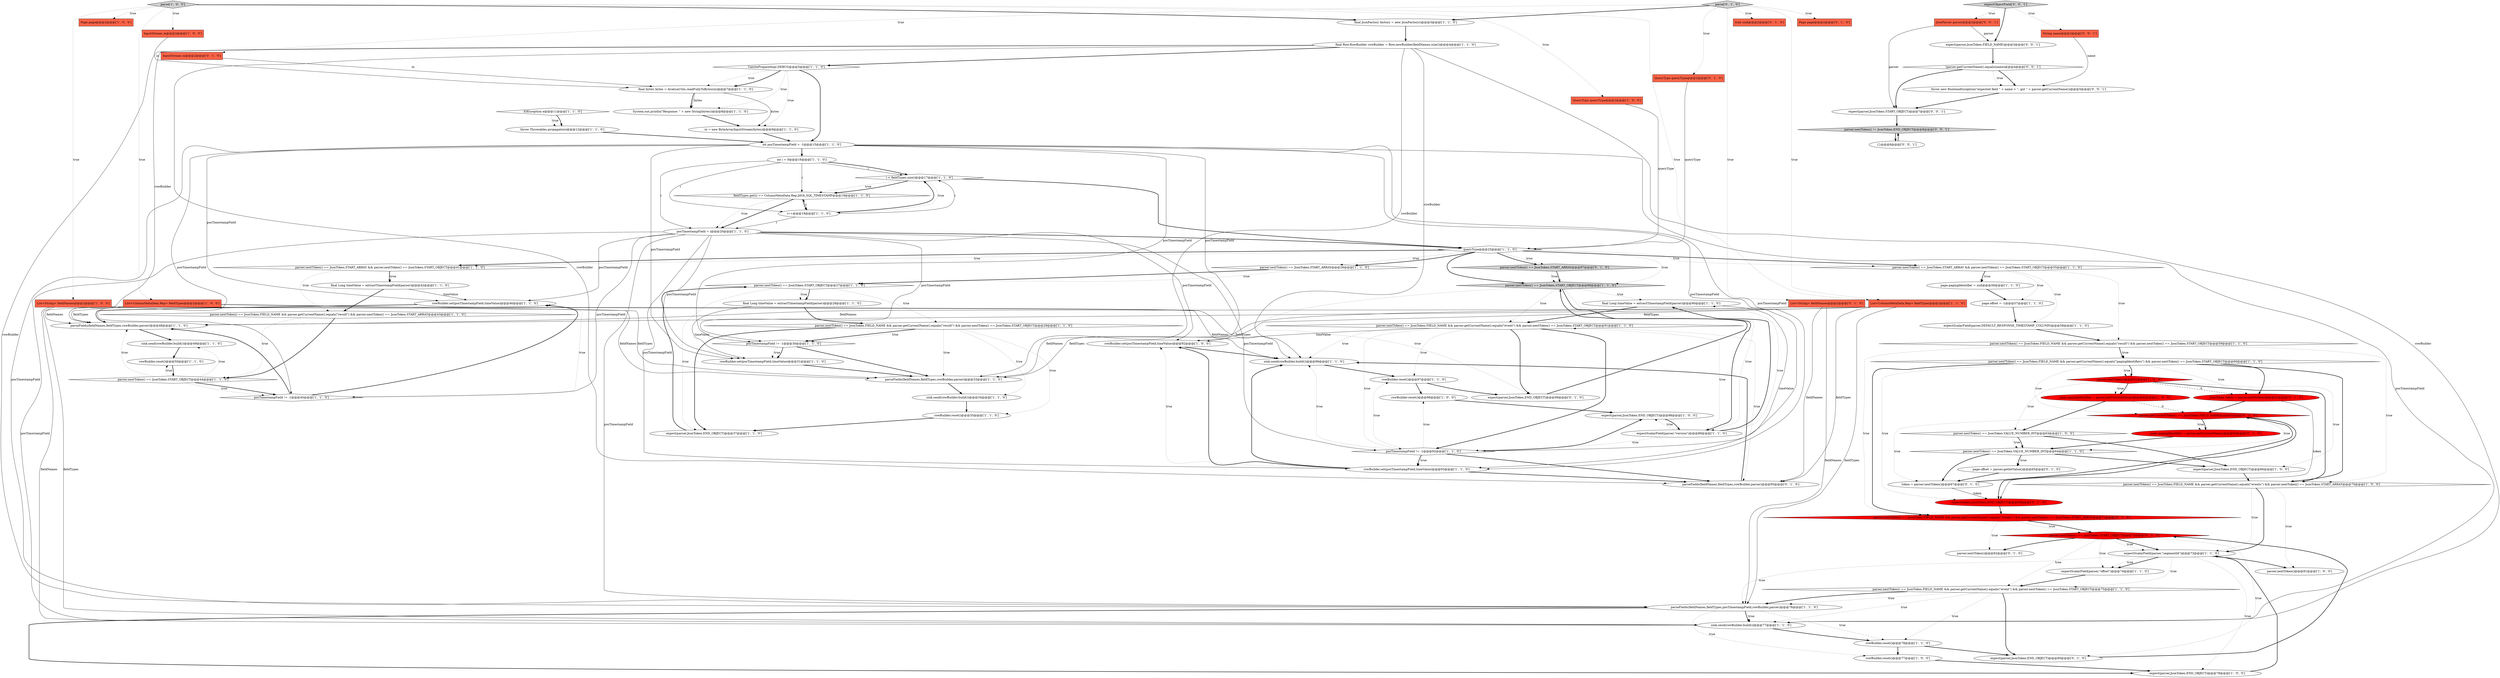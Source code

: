 digraph {
49 [style = filled, label = "i < fieldTypes.size()@@@17@@@['1', '1', '0']", fillcolor = white, shape = diamond image = "AAA0AAABBB1BBB"];
11 [style = filled, label = "InputStream in@@@2@@@['1', '0', '0']", fillcolor = tomato, shape = box image = "AAA0AAABBB1BBB"];
27 [style = filled, label = "expect(parser,JsonToken.END_OBJECT)@@@98@@@['1', '0', '0']", fillcolor = white, shape = ellipse image = "AAA0AAABBB1BBB"];
82 [style = filled, label = "page.pagingIdentifier = parser.getCurrentName()@@@63@@@['0', '1', '0']", fillcolor = red, shape = ellipse image = "AAA1AAABBB2BBB"];
24 [style = filled, label = "parse['1', '0', '0']", fillcolor = lightgray, shape = diamond image = "AAA0AAABBB1BBB"];
37 [style = filled, label = "page.pagingIdentifier = null@@@56@@@['1', '1', '0']", fillcolor = white, shape = ellipse image = "AAA0AAABBB1BBB"];
94 [style = filled, label = "String name@@@2@@@['0', '0', '1']", fillcolor = tomato, shape = box image = "AAA0AAABBB3BBB"];
33 [style = filled, label = "rowBuilder.set(posTimestampField,timeValue)@@@92@@@['1', '0', '0']", fillcolor = white, shape = ellipse image = "AAA0AAABBB1BBB"];
43 [style = filled, label = "final byte(( bytes = AvaticaUtils.readFullyToBytes(in)@@@7@@@['1', '1', '0']", fillcolor = white, shape = ellipse image = "AAA0AAABBB1BBB"];
26 [style = filled, label = "parser.nextToken() == JsonToken.VALUE_NUMBER_INT@@@63@@@['1', '0', '0']", fillcolor = white, shape = diamond image = "AAA0AAABBB1BBB"];
52 [style = filled, label = "rowBuilder.reset()@@@77@@@['1', '0', '0']", fillcolor = white, shape = ellipse image = "AAA0AAABBB1BBB"];
97 [style = filled, label = "parser.nextToken() != JsonToken.END_OBJECT@@@8@@@['0', '0', '1']", fillcolor = lightgray, shape = diamond image = "AAA0AAABBB3BBB"];
78 [style = filled, label = "JsonToken token = parser.nextToken()@@@61@@@['0', '1', '0']", fillcolor = red, shape = ellipse image = "AAA1AAABBB2BBB"];
13 [style = filled, label = "rowBuilder.reset()@@@78@@@['1', '1', '0']", fillcolor = white, shape = ellipse image = "AAA0AAABBB1BBB"];
41 [style = filled, label = "parser.nextToken() == JsonToken.VALUE_NUMBER_INT@@@64@@@['1', '1', '0']", fillcolor = white, shape = diamond image = "AAA0AAABBB1BBB"];
66 [style = filled, label = "sink.send(rowBuilder.build())@@@77@@@['1', '1', '0']", fillcolor = white, shape = ellipse image = "AAA0AAABBB1BBB"];
44 [style = filled, label = "parser.nextToken() == JsonToken.START_OBJECT@@@27@@@['1', '1', '0']", fillcolor = white, shape = diamond image = "AAA0AAABBB1BBB"];
98 [style = filled, label = "JsonParser parser@@@2@@@['0', '0', '1']", fillcolor = tomato, shape = box image = "AAA0AAABBB3BBB"];
30 [style = filled, label = "page.pagingIdentifier = parser.getCurrentName()@@@62@@@['1', '0', '0']", fillcolor = red, shape = ellipse image = "AAA1AAABBB1BBB"];
34 [style = filled, label = "final Row.RowBuilder rowBuilder = Row.newBuilder(fieldNames.size())@@@4@@@['1', '1', '0']", fillcolor = white, shape = ellipse image = "AAA0AAABBB1BBB"];
19 [style = filled, label = "final JsonFactory factory = new JsonFactory()@@@3@@@['1', '1', '0']", fillcolor = white, shape = ellipse image = "AAA0AAABBB1BBB"];
21 [style = filled, label = "expectScalarField(parser,DEFAULT_RESPONSE_TIMESTAMP_COLUMN)@@@58@@@['1', '1', '0']", fillcolor = white, shape = ellipse image = "AAA0AAABBB1BBB"];
96 [style = filled, label = "expect(parser,JsonToken.FIELD_NAME)@@@3@@@['0', '0', '1']", fillcolor = white, shape = ellipse image = "AAA0AAABBB3BBB"];
46 [style = filled, label = "posTimestampField != -1@@@45@@@['1', '1', '0']", fillcolor = white, shape = diamond image = "AAA0AAABBB1BBB"];
67 [style = filled, label = "expectScalarField(parser,\"segmentId\")@@@73@@@['1', '1', '0']", fillcolor = white, shape = ellipse image = "AAA0AAABBB1BBB"];
23 [style = filled, label = "List<ColumnMetaData.Rep> fieldTypes@@@2@@@['1', '0', '0']", fillcolor = tomato, shape = box image = "AAA0AAABBB1BBB"];
76 [style = filled, label = "expect(token,JsonToken.END_OBJECT)@@@69@@@['0', '1', '0']", fillcolor = red, shape = ellipse image = "AAA1AAABBB2BBB"];
100 [style = filled, label = "!parser.getCurrentName().equals(name)@@@4@@@['0', '0', '1']", fillcolor = white, shape = diamond image = "AAA0AAABBB3BBB"];
15 [style = filled, label = "final Long timeValue = extractTimestampField(parser)@@@28@@@['1', '1', '0']", fillcolor = white, shape = ellipse image = "AAA0AAABBB1BBB"];
31 [style = filled, label = "expectScalarField(parser,\"offset\")@@@74@@@['1', '1', '0']", fillcolor = white, shape = ellipse image = "AAA0AAABBB1BBB"];
64 [style = filled, label = "queryType@@@25@@@['1', '1', '0']", fillcolor = white, shape = diamond image = "AAA0AAABBB1BBB"];
14 [style = filled, label = "parser.nextToken()@@@81@@@['1', '0', '0']", fillcolor = white, shape = ellipse image = "AAA0AAABBB1BBB"];
73 [style = filled, label = "expect(parser,JsonToken.END_OBJECT)@@@80@@@['0', '1', '0']", fillcolor = white, shape = ellipse image = "AAA0AAABBB2BBB"];
62 [style = filled, label = "expect(parser,JsonToken.END_OBJECT)@@@37@@@['1', '1', '0']", fillcolor = white, shape = ellipse image = "AAA0AAABBB1BBB"];
90 [style = filled, label = "parser.nextToken() == JsonToken.FIELD_NAME && parser.getCurrentName().equals(\"events\") && parser.nextToken() == JsonToken.START_ARRAY@@@71@@@['0', '1', '0']", fillcolor = red, shape = diamond image = "AAA1AAABBB2BBB"];
10 [style = filled, label = "parser.nextToken() == JsonToken.START_ARRAY@@@26@@@['1', '1', '0']", fillcolor = white, shape = diamond image = "AAA0AAABBB1BBB"];
42 [style = filled, label = "IOException e@@@11@@@['1', '1', '0']", fillcolor = white, shape = diamond image = "AAA0AAABBB1BBB"];
8 [style = filled, label = "final Long timeValue = extractTimestampField(parser)@@@90@@@['1', '1', '0']", fillcolor = white, shape = ellipse image = "AAA0AAABBB1BBB"];
36 [style = filled, label = "in = new ByteArrayInputStream(bytes)@@@9@@@['1', '1', '0']", fillcolor = white, shape = ellipse image = "AAA0AAABBB1BBB"];
70 [style = filled, label = "expect(parser,JsonToken.END_OBJECT)@@@79@@@['1', '0', '0']", fillcolor = white, shape = ellipse image = "AAA0AAABBB1BBB"];
87 [style = filled, label = "parser.nextToken()@@@82@@@['0', '1', '0']", fillcolor = white, shape = ellipse image = "AAA0AAABBB2BBB"];
99 [style = filled, label = "expect(parser,JsonToken.START_OBJECT)@@@7@@@['0', '0', '1']", fillcolor = white, shape = ellipse image = "AAA0AAABBB3BBB"];
61 [style = filled, label = "parser.nextToken() == JsonToken.FIELD_NAME && parser.getCurrentName().equals(\"events\") && parser.nextToken() == JsonToken.START_ARRAY@@@70@@@['1', '0', '0']", fillcolor = white, shape = diamond image = "AAA0AAABBB1BBB"];
45 [style = filled, label = "parseFields(fieldNames,fieldTypes,posTimestampField,rowBuilder,parser)@@@76@@@['1', '1', '0']", fillcolor = white, shape = ellipse image = "AAA0AAABBB1BBB"];
57 [style = filled, label = "rowBuilder.set(posTimestampField,timeValue)@@@46@@@['1', '1', '0']", fillcolor = white, shape = ellipse image = "AAA0AAABBB1BBB"];
58 [style = filled, label = "int i = 0@@@16@@@['1', '1', '0']", fillcolor = white, shape = ellipse image = "AAA0AAABBB1BBB"];
55 [style = filled, label = "List<String> fieldNames@@@2@@@['1', '0', '0']", fillcolor = tomato, shape = box image = "AAA0AAABBB1BBB"];
16 [style = filled, label = "page.offset = -1@@@57@@@['1', '1', '0']", fillcolor = white, shape = ellipse image = "AAA0AAABBB1BBB"];
79 [style = filled, label = "page.offset = parser.getIntValue()@@@65@@@['0', '1', '0']", fillcolor = white, shape = ellipse image = "AAA0AAABBB2BBB"];
56 [style = filled, label = "rowBuilder.reset()@@@35@@@['1', '1', '0']", fillcolor = white, shape = ellipse image = "AAA0AAABBB1BBB"];
88 [style = filled, label = "Sink sink@@@2@@@['0', '1', '0']", fillcolor = tomato, shape = box image = "AAA0AAABBB2BBB"];
59 [style = filled, label = "parseFields(fieldNames,fieldTypes,rowBuilder,parser)@@@48@@@['1', '1', '0']", fillcolor = white, shape = ellipse image = "AAA0AAABBB1BBB"];
93 [style = filled, label = "throw new RuntimeException(\"expected field \" + name + \", got \" + parser.getCurrentName())@@@5@@@['0', '0', '1']", fillcolor = white, shape = ellipse image = "AAA0AAABBB3BBB"];
38 [style = filled, label = "expect(parser,JsonToken.END_OBJECT)@@@66@@@['1', '0', '0']", fillcolor = white, shape = ellipse image = "AAA0AAABBB1BBB"];
51 [style = filled, label = "posTimestampField != -1@@@92@@@['1', '1', '0']", fillcolor = white, shape = diamond image = "AAA0AAABBB1BBB"];
5 [style = filled, label = "parser.nextToken() == JsonToken.START_ARRAY && parser.nextToken() == JsonToken.START_OBJECT@@@41@@@['1', '1', '0']", fillcolor = white, shape = diamond image = "AAA0AAABBB1BBB"];
2 [style = filled, label = "System.out.println(\"Response: \" + new String(bytes))@@@8@@@['1', '1', '0']", fillcolor = white, shape = ellipse image = "AAA0AAABBB1BBB"];
50 [style = filled, label = "parser.nextToken() == JsonToken.FIELD_NAME && parser.getCurrentName().equals(\"event\") && parser.nextToken() == JsonToken.START_OBJECT@@@75@@@['1', '1', '0']", fillcolor = white, shape = diamond image = "AAA0AAABBB1BBB"];
18 [style = filled, label = "fieldTypes.get(i) == ColumnMetaData.Rep.JAVA_SQL_TIMESTAMP@@@19@@@['1', '1', '0']", fillcolor = white, shape = diamond image = "AAA0AAABBB1BBB"];
92 [style = filled, label = "expectObjectField['0', '0', '1']", fillcolor = lightgray, shape = diamond image = "AAA0AAABBB3BBB"];
54 [style = filled, label = "sink.send(rowBuilder.build())@@@49@@@['1', '1', '0']", fillcolor = white, shape = ellipse image = "AAA0AAABBB1BBB"];
71 [style = filled, label = "parser.nextToken() == JsonToken.FIELD_NAME && parser.getCurrentName().equals(\"result\") && parser.nextToken() == JsonToken.START_OBJECT@@@59@@@['1', '1', '0']", fillcolor = white, shape = diamond image = "AAA0AAABBB1BBB"];
4 [style = filled, label = "parser.nextToken() == JsonToken.FIELD_NAME && parser.getCurrentName().equals(\"pagingIdentifiers\") && parser.nextToken() == JsonToken.START_OBJECT@@@60@@@['1', '1', '0']", fillcolor = white, shape = diamond image = "AAA0AAABBB1BBB"];
20 [style = filled, label = "CalcitePrepareImpl.DEBUG@@@5@@@['1', '1', '0']", fillcolor = white, shape = diamond image = "AAA0AAABBB1BBB"];
53 [style = filled, label = "Page page@@@2@@@['1', '0', '0']", fillcolor = tomato, shape = box image = "AAA0AAABBB1BBB"];
32 [style = filled, label = "sink.send(rowBuilder.build())@@@96@@@['1', '1', '0']", fillcolor = white, shape = ellipse image = "AAA0AAABBB1BBB"];
81 [style = filled, label = "List<String> fieldNames@@@2@@@['0', '1', '0']", fillcolor = tomato, shape = box image = "AAA0AAABBB2BBB"];
86 [style = filled, label = "QueryType queryType@@@2@@@['0', '1', '0']", fillcolor = tomato, shape = box image = "AAA0AAABBB2BBB"];
29 [style = filled, label = "sink.send(rowBuilder.build())@@@34@@@['1', '1', '0']", fillcolor = white, shape = ellipse image = "AAA0AAABBB1BBB"];
60 [style = filled, label = "QueryType queryType@@@2@@@['1', '0', '0']", fillcolor = tomato, shape = box image = "AAA0AAABBB1BBB"];
89 [style = filled, label = "parseFields(fieldNames,fieldTypes,rowBuilder,parser)@@@95@@@['0', '1', '0']", fillcolor = white, shape = ellipse image = "AAA0AAABBB2BBB"];
85 [style = filled, label = "InputStream in@@@2@@@['0', '1', '0']", fillcolor = tomato, shape = box image = "AAA0AAABBB2BBB"];
9 [style = filled, label = "throw Throwables.propagate(e)@@@12@@@['1', '1', '0']", fillcolor = white, shape = ellipse image = "AAA0AAABBB1BBB"];
22 [style = filled, label = "rowBuilder.reset()@@@97@@@['1', '1', '0']", fillcolor = white, shape = ellipse image = "AAA0AAABBB1BBB"];
7 [style = filled, label = "parser.nextToken() == JsonToken.FIELD_NAME && parser.getCurrentName().equals(\"result\") && parser.nextToken() == JsonToken.START_OBJECT@@@29@@@['1', '1', '0']", fillcolor = white, shape = diamond image = "AAA0AAABBB1BBB"];
72 [style = filled, label = "parser.nextToken()@@@61@@@['1', '0', '0']", fillcolor = red, shape = diamond image = "AAA1AAABBB1BBB"];
95 [style = filled, label = "{}@@@8@@@['0', '0', '1']", fillcolor = white, shape = ellipse image = "AAA0AAABBB3BBB"];
74 [style = filled, label = "parser.nextToken() == JsonToken.START_OBJECT@@@72@@@['0', '1', '0']", fillcolor = red, shape = diamond image = "AAA1AAABBB2BBB"];
77 [style = filled, label = "parser.nextToken() == JsonToken.START_ARRAY@@@87@@@['0', '1', '0']", fillcolor = lightgray, shape = diamond image = "AAA0AAABBB2BBB"];
75 [style = filled, label = "parse['0', '1', '0']", fillcolor = lightgray, shape = diamond image = "AAA0AAABBB2BBB"];
65 [style = filled, label = "List<ColumnMetaData.Rep> fieldTypes@@@2@@@['1', '1', '0']", fillcolor = tomato, shape = box image = "AAA0AAABBB1BBB"];
39 [style = filled, label = "parser.nextToken() == JsonToken.START_ARRAY && parser.nextToken() == JsonToken.START_OBJECT@@@55@@@['1', '1', '0']", fillcolor = white, shape = diamond image = "AAA0AAABBB1BBB"];
3 [style = filled, label = "posTimestampField != -1@@@30@@@['1', '1', '0']", fillcolor = white, shape = diamond image = "AAA0AAABBB1BBB"];
63 [style = filled, label = "final Long timeValue = extractTimestampField(parser)@@@42@@@['1', '1', '0']", fillcolor = white, shape = ellipse image = "AAA0AAABBB1BBB"];
0 [style = filled, label = "i++@@@18@@@['1', '1', '0']", fillcolor = white, shape = ellipse image = "AAA0AAABBB1BBB"];
91 [style = filled, label = "parser.getCurrentToken() == JsonToken.FIELD_NAME@@@62@@@['0', '1', '0']", fillcolor = red, shape = diamond image = "AAA1AAABBB2BBB"];
47 [style = filled, label = "rowBuilder.set(posTimestampField,timeValue)@@@31@@@['1', '1', '0']", fillcolor = white, shape = ellipse image = "AAA0AAABBB1BBB"];
6 [style = filled, label = "parseFields(fieldNames,fieldTypes,rowBuilder,parser)@@@33@@@['1', '1', '0']", fillcolor = white, shape = ellipse image = "AAA0AAABBB1BBB"];
1 [style = filled, label = "parser.nextToken() == JsonToken.START_OBJECT@@@88@@@['1', '1', '0']", fillcolor = lightgray, shape = diamond image = "AAA0AAABBB1BBB"];
12 [style = filled, label = "posTimestampField = i@@@20@@@['1', '1', '0']", fillcolor = white, shape = ellipse image = "AAA0AAABBB1BBB"];
17 [style = filled, label = "rowBuilder.reset()@@@96@@@['1', '0', '0']", fillcolor = white, shape = ellipse image = "AAA0AAABBB1BBB"];
69 [style = filled, label = "int posTimestampField = -1@@@15@@@['1', '1', '0']", fillcolor = white, shape = ellipse image = "AAA0AAABBB1BBB"];
40 [style = filled, label = "rowBuilder.reset()@@@50@@@['1', '1', '0']", fillcolor = white, shape = ellipse image = "AAA0AAABBB1BBB"];
35 [style = filled, label = "parser.nextToken() == JsonToken.FIELD_NAME && parser.getCurrentName().equals(\"result\") && parser.nextToken() == JsonToken.START_ARRAY@@@43@@@['1', '1', '0']", fillcolor = white, shape = diamond image = "AAA0AAABBB1BBB"];
68 [style = filled, label = "parser.nextToken() == JsonToken.FIELD_NAME && parser.getCurrentName().equals(\"event\") && parser.nextToken() == JsonToken.START_OBJECT@@@91@@@['1', '1', '0']", fillcolor = white, shape = diamond image = "AAA0AAABBB1BBB"];
83 [style = filled, label = "token = parser.nextToken()@@@67@@@['0', '1', '0']", fillcolor = white, shape = ellipse image = "AAA0AAABBB2BBB"];
25 [style = filled, label = "rowBuilder.set(posTimestampField,timeValue)@@@93@@@['1', '1', '0']", fillcolor = white, shape = ellipse image = "AAA0AAABBB1BBB"];
48 [style = filled, label = "expectScalarField(parser,\"version\")@@@89@@@['1', '1', '0']", fillcolor = white, shape = ellipse image = "AAA0AAABBB1BBB"];
28 [style = filled, label = "parser.nextToken() == JsonToken.START_OBJECT@@@44@@@['1', '1', '0']", fillcolor = white, shape = diamond image = "AAA0AAABBB1BBB"];
80 [style = filled, label = "expect(parser,JsonToken.END_OBJECT)@@@99@@@['0', '1', '0']", fillcolor = white, shape = ellipse image = "AAA0AAABBB2BBB"];
84 [style = filled, label = "Page page@@@2@@@['0', '1', '0']", fillcolor = tomato, shape = box image = "AAA0AAABBB2BBB"];
4->78 [style = bold, label=""];
69->57 [style = solid, label="posTimestampField"];
71->61 [style = dotted, label="true"];
83->91 [style = bold, label=""];
32->22 [style = bold, label=""];
70->67 [style = bold, label=""];
10->44 [style = dotted, label="true"];
7->62 [style = bold, label=""];
5->63 [style = bold, label=""];
34->20 [style = bold, label=""];
0->18 [style = solid, label="i"];
25->33 [style = bold, label=""];
67->31 [style = bold, label=""];
76->90 [style = bold, label=""];
90->74 [style = dotted, label="true"];
41->79 [style = dotted, label="true"];
65->59 [style = solid, label="fieldTypes"];
69->25 [style = solid, label="posTimestampField"];
42->9 [style = bold, label=""];
73->74 [style = bold, label=""];
67->50 [style = dotted, label="true"];
72->30 [style = dotted, label="true"];
44->15 [style = bold, label=""];
64->77 [style = dotted, label="true"];
20->36 [style = dotted, label="true"];
67->31 [style = dotted, label="true"];
100->99 [style = bold, label=""];
69->47 [style = solid, label="posTimestampField"];
69->3 [style = solid, label="posTimestampField"];
57->59 [style = bold, label=""];
51->25 [style = dotted, label="true"];
29->56 [style = bold, label=""];
78->76 [style = solid, label="token"];
21->71 [style = bold, label=""];
64->77 [style = bold, label=""];
75->86 [style = dotted, label="true"];
91->82 [style = dotted, label="true"];
8->25 [style = solid, label="timeValue"];
6->29 [style = bold, label=""];
23->59 [style = solid, label="fieldTypes"];
99->97 [style = bold, label=""];
12->51 [style = solid, label="posTimestampField"];
12->3 [style = solid, label="posTimestampField"];
34->6 [style = solid, label="rowBuilder"];
74->67 [style = bold, label=""];
31->50 [style = bold, label=""];
12->25 [style = solid, label="posTimestampField"];
82->41 [style = bold, label=""];
55->6 [style = solid, label="fieldNames"];
9->69 [style = bold, label=""];
45->66 [style = bold, label=""];
75->19 [style = bold, label=""];
69->58 [style = bold, label=""];
20->43 [style = dotted, label="true"];
3->47 [style = dotted, label="true"];
22->80 [style = bold, label=""];
0->49 [style = solid, label="i"];
81->89 [style = solid, label="fieldNames"];
41->83 [style = bold, label=""];
28->59 [style = dotted, label="true"];
2->36 [style = bold, label=""];
50->45 [style = bold, label=""];
24->65 [style = dotted, label="true"];
90->87 [style = dotted, label="true"];
20->43 [style = bold, label=""];
17->27 [style = bold, label=""];
64->1 [style = bold, label=""];
18->0 [style = bold, label=""];
12->45 [style = solid, label="posTimestampField"];
81->59 [style = solid, label="fieldNames"];
46->59 [style = bold, label=""];
59->54 [style = bold, label=""];
26->41 [style = dotted, label="true"];
45->70 [style = bold, label=""];
50->45 [style = dotted, label="true"];
55->32 [style = solid, label="fieldNames"];
79->83 [style = bold, label=""];
36->69 [style = bold, label=""];
64->5 [style = dotted, label="true"];
49->64 [style = bold, label=""];
19->34 [style = bold, label=""];
64->10 [style = dotted, label="true"];
15->47 [style = solid, label="timeValue"];
34->89 [style = solid, label="rowBuilder"];
47->6 [style = bold, label=""];
58->49 [style = solid, label="i"];
66->13 [style = bold, label=""];
24->19 [style = bold, label=""];
90->74 [style = bold, label=""];
77->1 [style = dotted, label="true"];
100->93 [style = bold, label=""];
65->45 [style = solid, label="fieldTypes"];
44->62 [style = dotted, label="true"];
23->6 [style = solid, label="fieldTypes"];
30->26 [style = bold, label=""];
68->33 [style = solid, label="timeValue"];
44->7 [style = dotted, label="true"];
45->52 [style = dotted, label="true"];
18->12 [style = bold, label=""];
68->80 [style = bold, label=""];
56->62 [style = bold, label=""];
67->45 [style = dotted, label="true"];
85->43 [style = solid, label="in"];
24->60 [style = dotted, label="true"];
89->32 [style = bold, label=""];
50->66 [style = dotted, label="true"];
12->47 [style = solid, label="posTimestampField"];
74->31 [style = dotted, label="true"];
74->87 [style = bold, label=""];
58->12 [style = solid, label="i"];
72->38 [style = dotted, label="true"];
4->72 [style = bold, label=""];
24->55 [style = dotted, label="true"];
69->45 [style = solid, label="posTimestampField"];
4->91 [style = dotted, label="true"];
35->28 [style = bold, label=""];
44->15 [style = dotted, label="true"];
7->29 [style = dotted, label="true"];
64->10 [style = bold, label=""];
28->46 [style = dotted, label="true"];
4->76 [style = dotted, label="true"];
92->98 [style = dotted, label="true"];
10->44 [style = bold, label=""];
4->90 [style = bold, label=""];
72->61 [style = bold, label=""];
49->18 [style = bold, label=""];
65->6 [style = solid, label="fieldTypes"];
51->89 [style = bold, label=""];
1->8 [style = dotted, label="true"];
68->51 [style = dotted, label="true"];
51->27 [style = bold, label=""];
72->30 [style = bold, label=""];
51->25 [style = bold, label=""];
22->17 [style = bold, label=""];
41->38 [style = bold, label=""];
71->4 [style = dotted, label="true"];
71->90 [style = dotted, label="true"];
51->17 [style = dotted, label="true"];
12->46 [style = solid, label="posTimestampField"];
48->68 [style = dotted, label="true"];
100->93 [style = dotted, label="true"];
34->45 [style = solid, label="rowBuilder"];
37->16 [style = bold, label=""];
69->33 [style = solid, label="posTimestampField"];
61->14 [style = dotted, label="true"];
39->37 [style = bold, label=""];
86->64 [style = solid, label="queryType"];
54->40 [style = bold, label=""];
91->83 [style = dotted, label="true"];
75->84 [style = dotted, label="true"];
91->41 [style = dotted, label="true"];
92->96 [style = bold, label=""];
13->73 [style = bold, label=""];
1->48 [style = bold, label=""];
78->91 [style = bold, label=""];
58->18 [style = solid, label="i"];
7->6 [style = dotted, label="true"];
83->76 [style = solid, label="token"];
48->27 [style = dotted, label="true"];
1->48 [style = dotted, label="true"];
3->6 [style = bold, label=""];
3->47 [style = bold, label=""];
43->2 [style = bold, label=""];
72->78 [style = dashed, label="0"];
55->66 [style = solid, label="fieldNames"];
69->66 [style = solid, label="posTimestampField"];
62->44 [style = bold, label=""];
58->49 [style = bold, label=""];
68->51 [style = bold, label=""];
95->97 [style = bold, label=""];
52->70 [style = bold, label=""];
24->11 [style = dotted, label="true"];
97->95 [style = bold, label=""];
45->13 [style = dotted, label="true"];
26->41 [style = bold, label=""];
39->37 [style = dotted, label="true"];
5->35 [style = dotted, label="true"];
74->50 [style = dotted, label="true"];
30->91 [style = dashed, label="0"];
24->23 [style = dotted, label="true"];
0->49 [style = bold, label=""];
98->96 [style = solid, label="parser"];
96->100 [style = bold, label=""];
5->63 [style = dotted, label="true"];
4->78 [style = dotted, label="true"];
50->13 [style = dotted, label="true"];
98->99 [style = solid, label="parser"];
71->4 [style = bold, label=""];
33->32 [style = bold, label=""];
75->85 [style = dotted, label="true"];
34->32 [style = solid, label="rowBuilder"];
46->57 [style = dotted, label="true"];
13->52 [style = bold, label=""];
46->57 [style = bold, label=""];
63->57 [style = solid, label="timeValue"];
20->69 [style = bold, label=""];
81->45 [style = solid, label="fieldNames"];
43->2 [style = solid, label="bytes"];
74->67 [style = dotted, label="true"];
61->67 [style = bold, label=""];
23->32 [style = solid, label="fieldTypes"];
34->66 [style = solid, label="rowBuilder"];
67->70 [style = dotted, label="true"];
58->0 [style = solid, label="i"];
77->1 [style = bold, label=""];
39->21 [style = dotted, label="true"];
25->33 [style = dotted, label="true"];
24->53 [style = dotted, label="true"];
68->32 [style = dotted, label="true"];
15->7 [style = bold, label=""];
0->12 [style = solid, label="i"];
64->1 [style = dotted, label="true"];
75->81 [style = dotted, label="true"];
65->89 [style = solid, label="fieldTypes"];
91->76 [style = bold, label=""];
74->73 [style = dotted, label="true"];
1->68 [style = dotted, label="true"];
25->32 [style = bold, label=""];
41->79 [style = bold, label=""];
28->54 [style = dotted, label="true"];
60->64 [style = solid, label="queryType"];
48->51 [style = dotted, label="true"];
92->94 [style = dotted, label="true"];
75->65 [style = dotted, label="true"];
43->36 [style = solid, label="bytes"];
40->28 [style = bold, label=""];
38->61 [style = bold, label=""];
48->8 [style = bold, label=""];
39->16 [style = dotted, label="true"];
64->39 [style = bold, label=""];
68->89 [style = dotted, label="true"];
39->71 [style = dotted, label="true"];
4->72 [style = dotted, label="true"];
4->61 [style = bold, label=""];
7->3 [style = bold, label=""];
72->26 [style = dotted, label="true"];
1->80 [style = dotted, label="true"];
26->38 [style = bold, label=""];
34->59 [style = solid, label="rowBuilder"];
69->46 [style = solid, label="posTimestampField"];
28->46 [style = bold, label=""];
64->39 [style = dotted, label="true"];
18->12 [style = dotted, label="true"];
7->56 [style = dotted, label="true"];
8->68 [style = bold, label=""];
55->59 [style = solid, label="fieldNames"];
12->33 [style = solid, label="posTimestampField"];
7->3 [style = dotted, label="true"];
12->66 [style = solid, label="posTimestampField"];
16->21 [style = bold, label=""];
42->9 [style = dotted, label="true"];
50->73 [style = bold, label=""];
61->67 [style = dotted, label="true"];
12->64 [style = bold, label=""];
48->8 [style = dotted, label="true"];
27->48 [style = bold, label=""];
49->18 [style = dotted, label="true"];
45->66 [style = dotted, label="true"];
75->88 [style = dotted, label="true"];
23->66 [style = solid, label="fieldTypes"];
80->1 [style = bold, label=""];
91->82 [style = bold, label=""];
20->2 [style = dotted, label="true"];
35->28 [style = dotted, label="true"];
81->6 [style = solid, label="fieldNames"];
94->93 [style = solid, label="name"];
51->22 [style = dotted, label="true"];
25->89 [style = bold, label=""];
68->22 [style = dotted, label="true"];
49->0 [style = dotted, label="true"];
11->43 [style = solid, label="in"];
67->14 [style = bold, label=""];
93->99 [style = bold, label=""];
28->40 [style = dotted, label="true"];
51->32 [style = dotted, label="true"];
69->51 [style = solid, label="posTimestampField"];
63->35 [style = bold, label=""];
12->57 [style = solid, label="posTimestampField"];
64->5 [style = bold, label=""];
}

